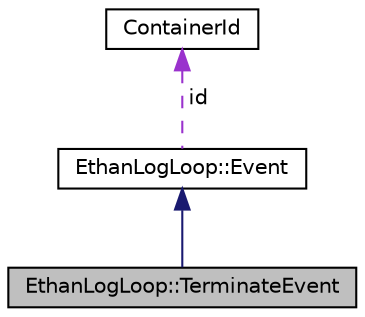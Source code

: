 digraph "EthanLogLoop::TerminateEvent"
{
 // LATEX_PDF_SIZE
  edge [fontname="Helvetica",fontsize="10",labelfontname="Helvetica",labelfontsize="10"];
  node [fontname="Helvetica",fontsize="10",shape=record];
  Node1 [label="EthanLogLoop::TerminateEvent",height=0.2,width=0.4,color="black", fillcolor="grey75", style="filled", fontcolor="black",tooltip=" "];
  Node2 -> Node1 [dir="back",color="midnightblue",fontsize="10",style="solid"];
  Node2 [label="EthanLogLoop::Event",height=0.2,width=0.4,color="black", fillcolor="white", style="filled",URL="$structEthanLogLoop_1_1Event.html",tooltip=" "];
  Node3 -> Node2 [dir="back",color="darkorchid3",fontsize="10",style="dashed",label=" id" ];
  Node3 [label="ContainerId",height=0.2,width=0.4,color="black", fillcolor="white", style="filled",URL="$classContainerId.html",tooltip="A wrapper around a std::string, used to add some type definition to to an id and also to sanity check..."];
}
